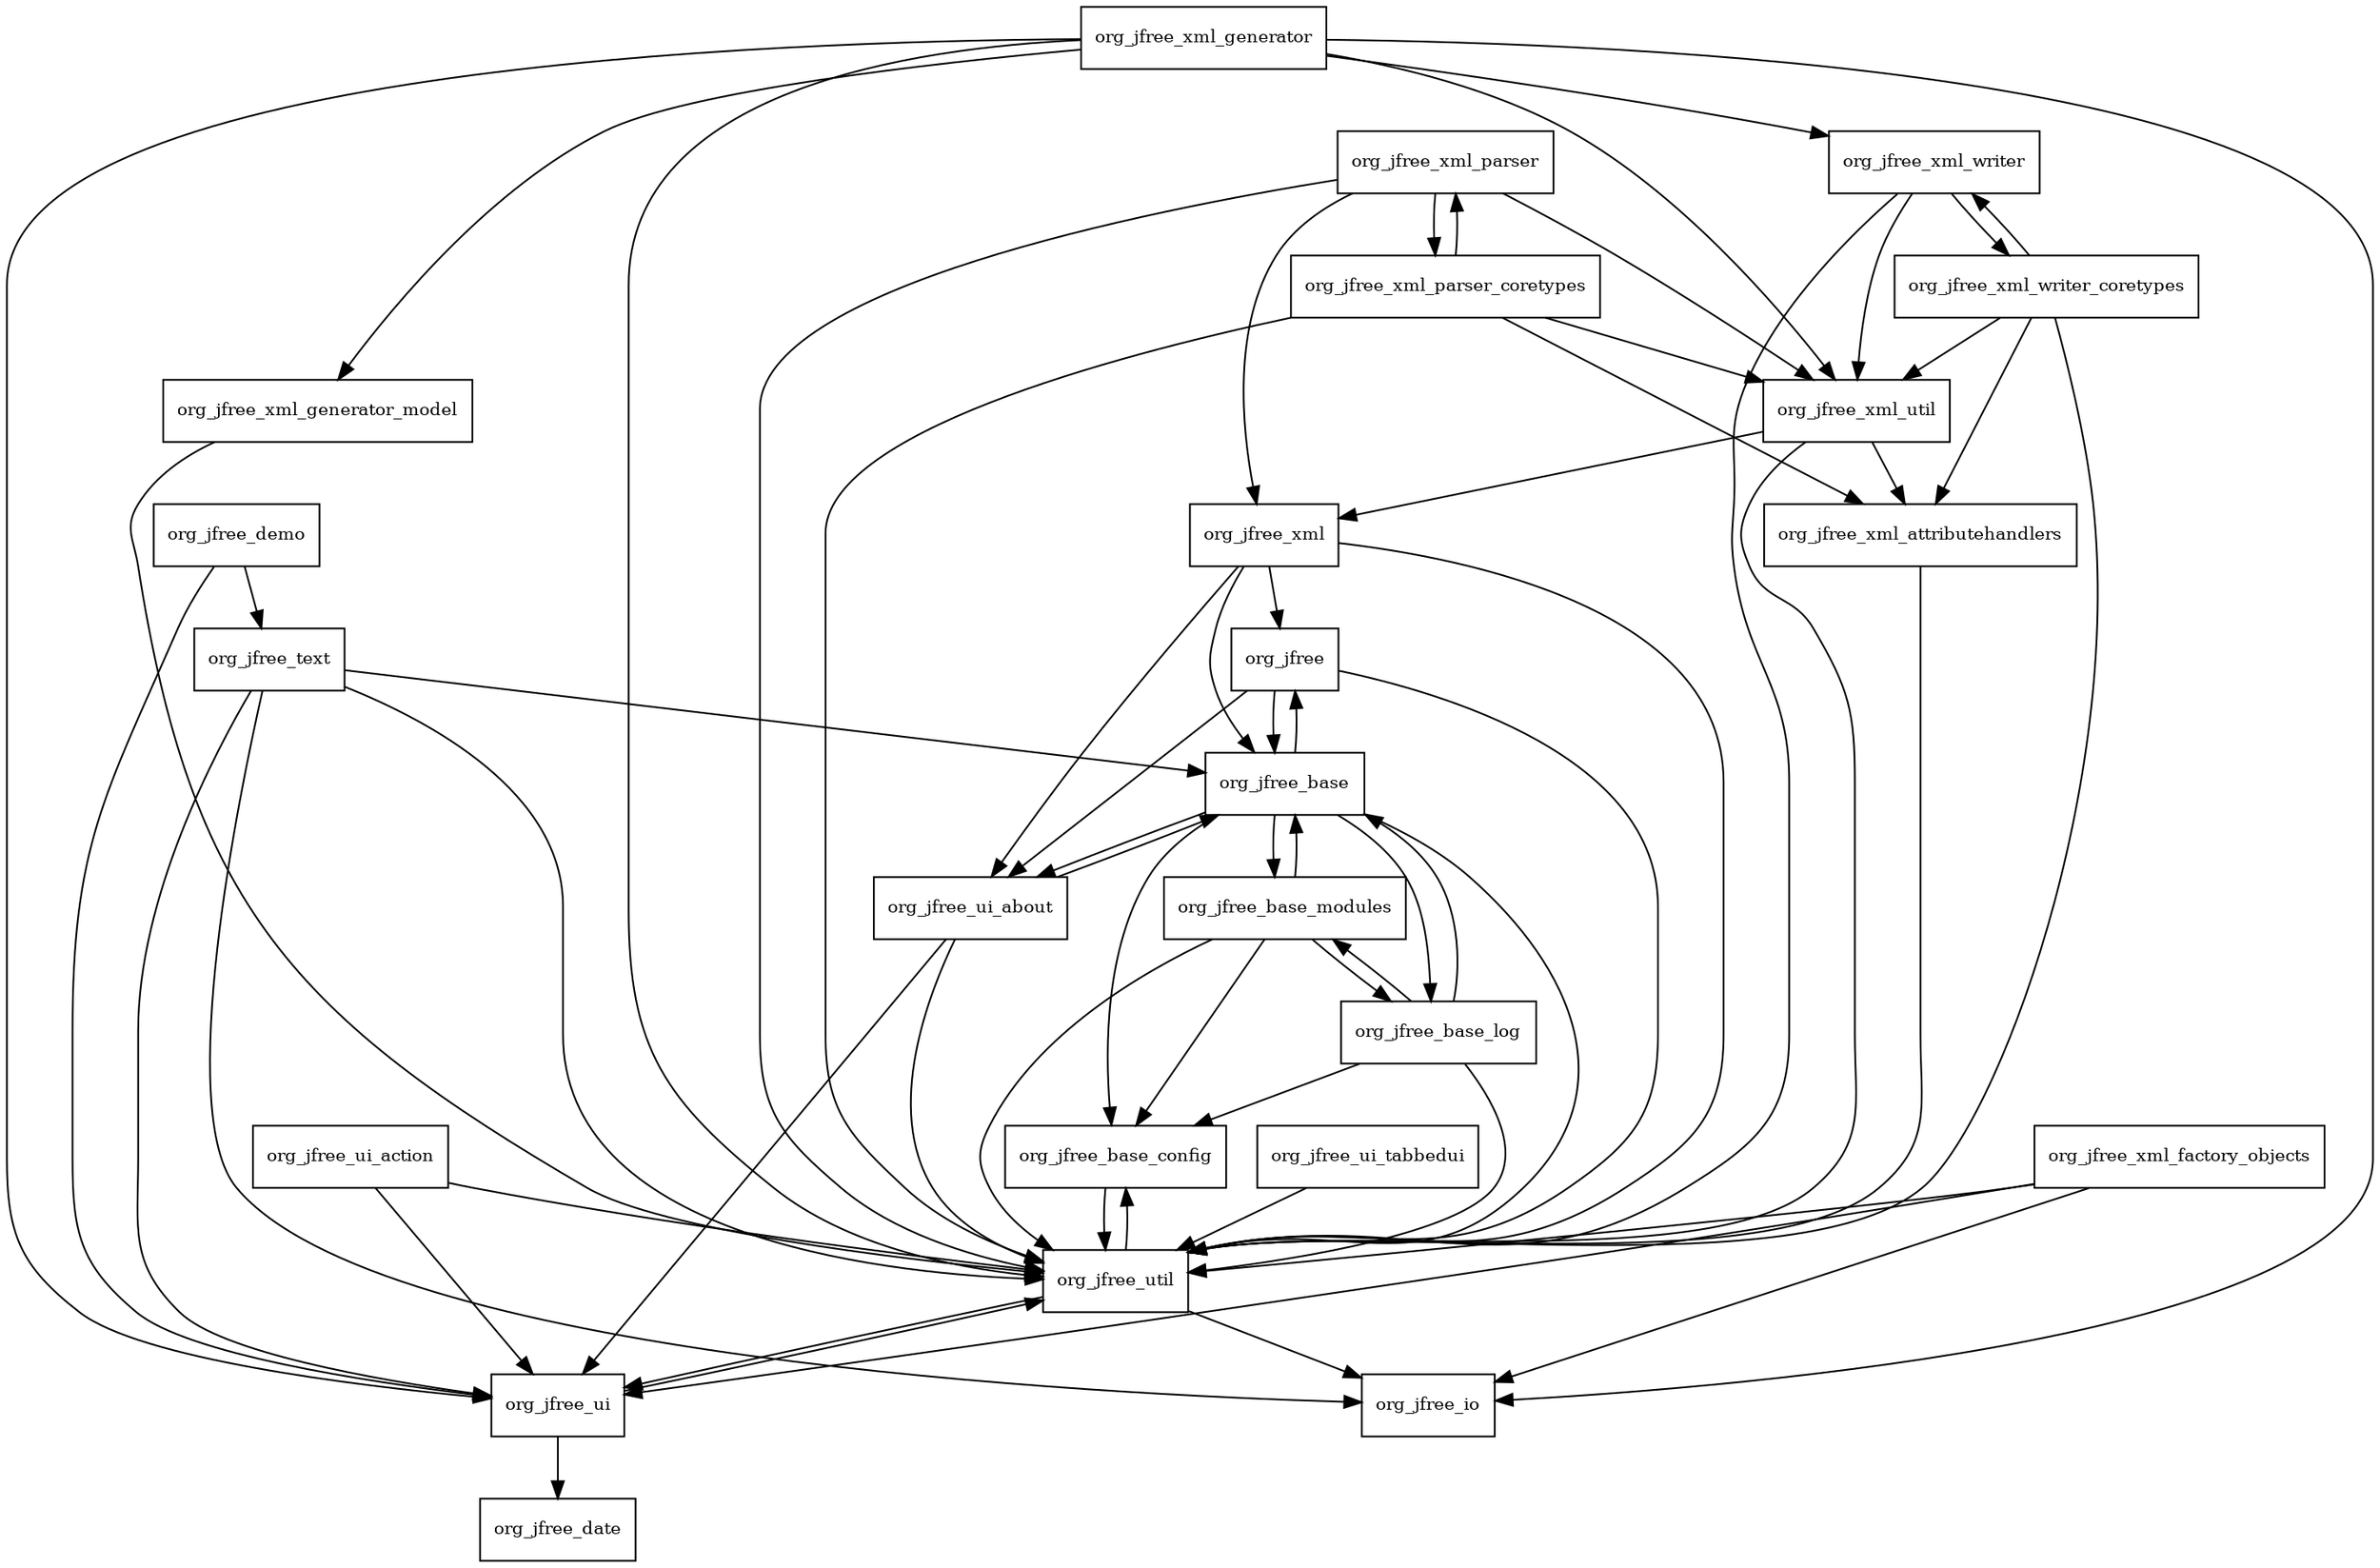 digraph jcommon_1_0_16_package_dependencies {
  node [shape = box, fontsize=10.0];
  org_jfree -> org_jfree_base;
  org_jfree -> org_jfree_ui_about;
  org_jfree -> org_jfree_util;
  org_jfree_base -> org_jfree;
  org_jfree_base -> org_jfree_base_config;
  org_jfree_base -> org_jfree_base_log;
  org_jfree_base -> org_jfree_base_modules;
  org_jfree_base -> org_jfree_ui_about;
  org_jfree_base -> org_jfree_util;
  org_jfree_base_config -> org_jfree_util;
  org_jfree_base_log -> org_jfree_base;
  org_jfree_base_log -> org_jfree_base_config;
  org_jfree_base_log -> org_jfree_base_modules;
  org_jfree_base_log -> org_jfree_util;
  org_jfree_base_modules -> org_jfree_base;
  org_jfree_base_modules -> org_jfree_base_config;
  org_jfree_base_modules -> org_jfree_base_log;
  org_jfree_base_modules -> org_jfree_util;
  org_jfree_demo -> org_jfree_text;
  org_jfree_demo -> org_jfree_ui;
  org_jfree_text -> org_jfree_base;
  org_jfree_text -> org_jfree_io;
  org_jfree_text -> org_jfree_ui;
  org_jfree_text -> org_jfree_util;
  org_jfree_ui -> org_jfree_date;
  org_jfree_ui -> org_jfree_util;
  org_jfree_ui_about -> org_jfree_base;
  org_jfree_ui_about -> org_jfree_ui;
  org_jfree_ui_about -> org_jfree_util;
  org_jfree_ui_action -> org_jfree_ui;
  org_jfree_ui_action -> org_jfree_util;
  org_jfree_ui_tabbedui -> org_jfree_util;
  org_jfree_util -> org_jfree_base_config;
  org_jfree_util -> org_jfree_io;
  org_jfree_util -> org_jfree_ui;
  org_jfree_xml -> org_jfree;
  org_jfree_xml -> org_jfree_base;
  org_jfree_xml -> org_jfree_ui_about;
  org_jfree_xml -> org_jfree_util;
  org_jfree_xml_attributehandlers -> org_jfree_util;
  org_jfree_xml_factory_objects -> org_jfree_io;
  org_jfree_xml_factory_objects -> org_jfree_ui;
  org_jfree_xml_factory_objects -> org_jfree_util;
  org_jfree_xml_generator -> org_jfree_io;
  org_jfree_xml_generator -> org_jfree_ui;
  org_jfree_xml_generator -> org_jfree_util;
  org_jfree_xml_generator -> org_jfree_xml_generator_model;
  org_jfree_xml_generator -> org_jfree_xml_util;
  org_jfree_xml_generator -> org_jfree_xml_writer;
  org_jfree_xml_generator_model -> org_jfree_util;
  org_jfree_xml_parser -> org_jfree_util;
  org_jfree_xml_parser -> org_jfree_xml;
  org_jfree_xml_parser -> org_jfree_xml_parser_coretypes;
  org_jfree_xml_parser -> org_jfree_xml_util;
  org_jfree_xml_parser_coretypes -> org_jfree_util;
  org_jfree_xml_parser_coretypes -> org_jfree_xml_attributehandlers;
  org_jfree_xml_parser_coretypes -> org_jfree_xml_parser;
  org_jfree_xml_parser_coretypes -> org_jfree_xml_util;
  org_jfree_xml_util -> org_jfree_util;
  org_jfree_xml_util -> org_jfree_xml;
  org_jfree_xml_util -> org_jfree_xml_attributehandlers;
  org_jfree_xml_writer -> org_jfree_util;
  org_jfree_xml_writer -> org_jfree_xml_util;
  org_jfree_xml_writer -> org_jfree_xml_writer_coretypes;
  org_jfree_xml_writer_coretypes -> org_jfree_util;
  org_jfree_xml_writer_coretypes -> org_jfree_xml_attributehandlers;
  org_jfree_xml_writer_coretypes -> org_jfree_xml_util;
  org_jfree_xml_writer_coretypes -> org_jfree_xml_writer;
}
